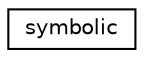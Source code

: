 digraph "Graphical Class Hierarchy"
{
  edge [fontname="Helvetica",fontsize="10",labelfontname="Helvetica",labelfontsize="10"];
  node [fontname="Helvetica",fontsize="10",shape=record];
  rankdir="LR";
  Node1 [label="symbolic",height=0.2,width=0.4,color="black", fillcolor="white", style="filled",URL="$classsymbolic.html"];
}
